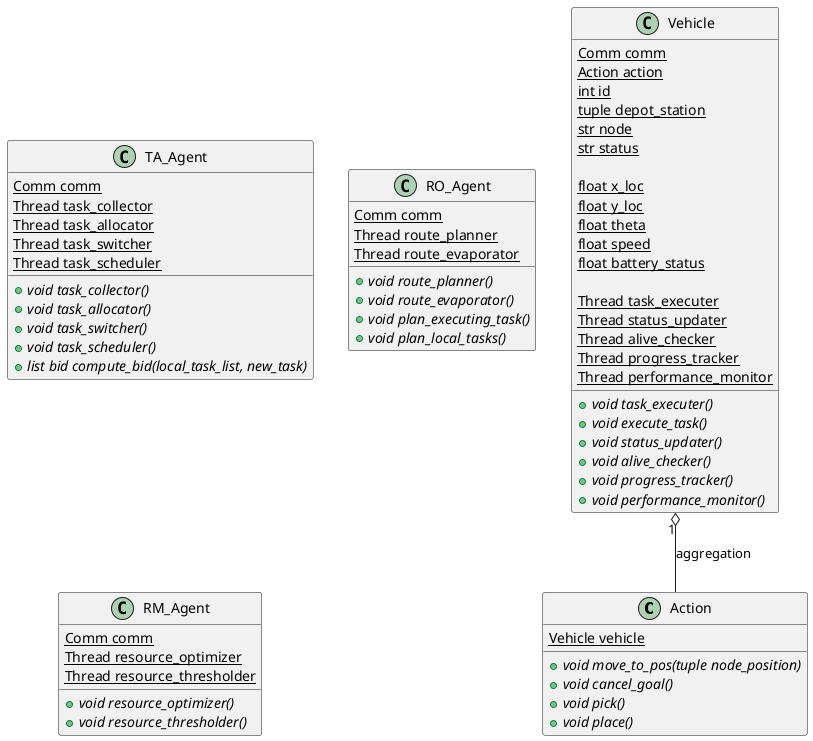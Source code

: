 @startuml class_diagram

class Action {

    {static} Vehicle vehicle

    +void {abstract} move_to_pos(tuple node_position)
    +void {abstract} cancel_goal()
    +void {abstract} pick()
    +void {abstract} place()

}

class Vehicle {

    {static} Comm comm
    {static} Action action
    {static} int id
    {static} tuple depot_station
    {static} str node
    {static} str status
    
    {static} float x_loc
    {static} float y_loc
    {static} float theta
    {static} float speed
    {static} float battery_status

    {static} Thread task_executer
    {static} Thread status_updater
    {static} Thread alive_checker
    {static} Thread progress_tracker
    {static} Thread performance_monitor

    +void {abstract} task_executer()
    +void {abstract} execute_task()
    +void {abstract} status_updater()
    +void {abstract} alive_checker()
    +void {abstract} progress_tracker()
    +void {abstract} performance_monitor()

}

class TA_Agent {

    {static} Comm comm
    {static} Thread task_collector
    {static} Thread task_allocator
    {static} Thread task_switcher
    {static} Thread task_scheduler

    +void {abstract} task_collector()
    +void {abstract} task_allocator()
    +void {abstract} task_switcher()
    +void {abstract} task_scheduler()
    +list bid {abstract} compute_bid(local_task_list, new_task)
 
}

class RO_Agent {

    {static} Comm comm
    {static} Thread route_planner
    {static} Thread route_evaporator

    +void {abstract} route_planner()
    +void {abstract} route_evaporator()
    +void {abstract} plan_executing_task()
    +void {abstract} plan_local_tasks()
    
}

class RM_Agent {

    {static} Comm comm
    {static} Thread resource_optimizer
    {static} Thread resource_thresholder

    +void {abstract} resource_optimizer()
    +void {abstract} resource_thresholder()

}

Vehicle "1" o-- Action : aggregation

@enduml